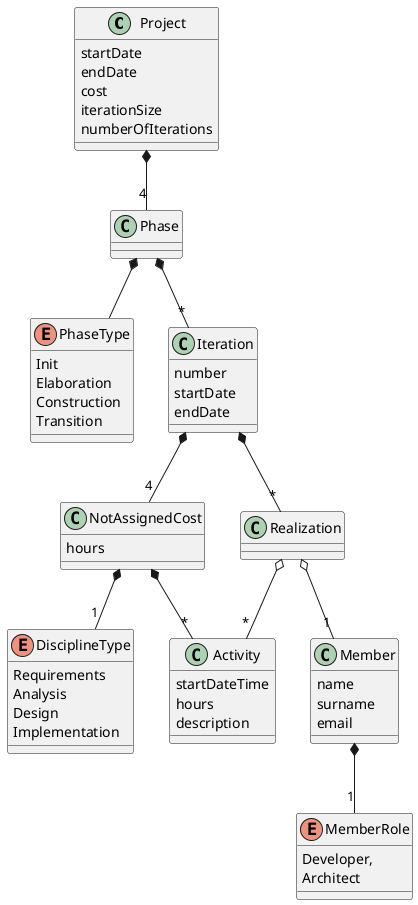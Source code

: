 @startuml
'https://plantuml.com/class-diagram



class Project {
    startDate
    endDate
    cost
    iterationSize
    numberOfIterations
}

class Phase
enum PhaseType {
    Init
    Elaboration
    Construction
    Transition
}
class Iteration {
    number
    startDate
    endDate
}

class NotAssignedCost {
    hours
}

enum DisciplineType {
    Requirements
    Analysis
    Design
    Implementation
}

class Realization {

}

class Activity{
    startDateTime
    hours
    description
}

class Member {
    name
    surname
    email
}

enum MemberRole {
    Developer,
    Architect
}

Project *-- "4" Phase
Phase *-- PhaseType
Phase *-- "*" Iteration
Iteration *-- "4" NotAssignedCost
Iteration *-- "*" Realization
NotAssignedCost *-- "1" DisciplineType
NotAssignedCost *-- "*" Activity
Realization o-- "1" Member
Realization o-- "*" Activity
Member *-- "1" MemberRole



@enduml
